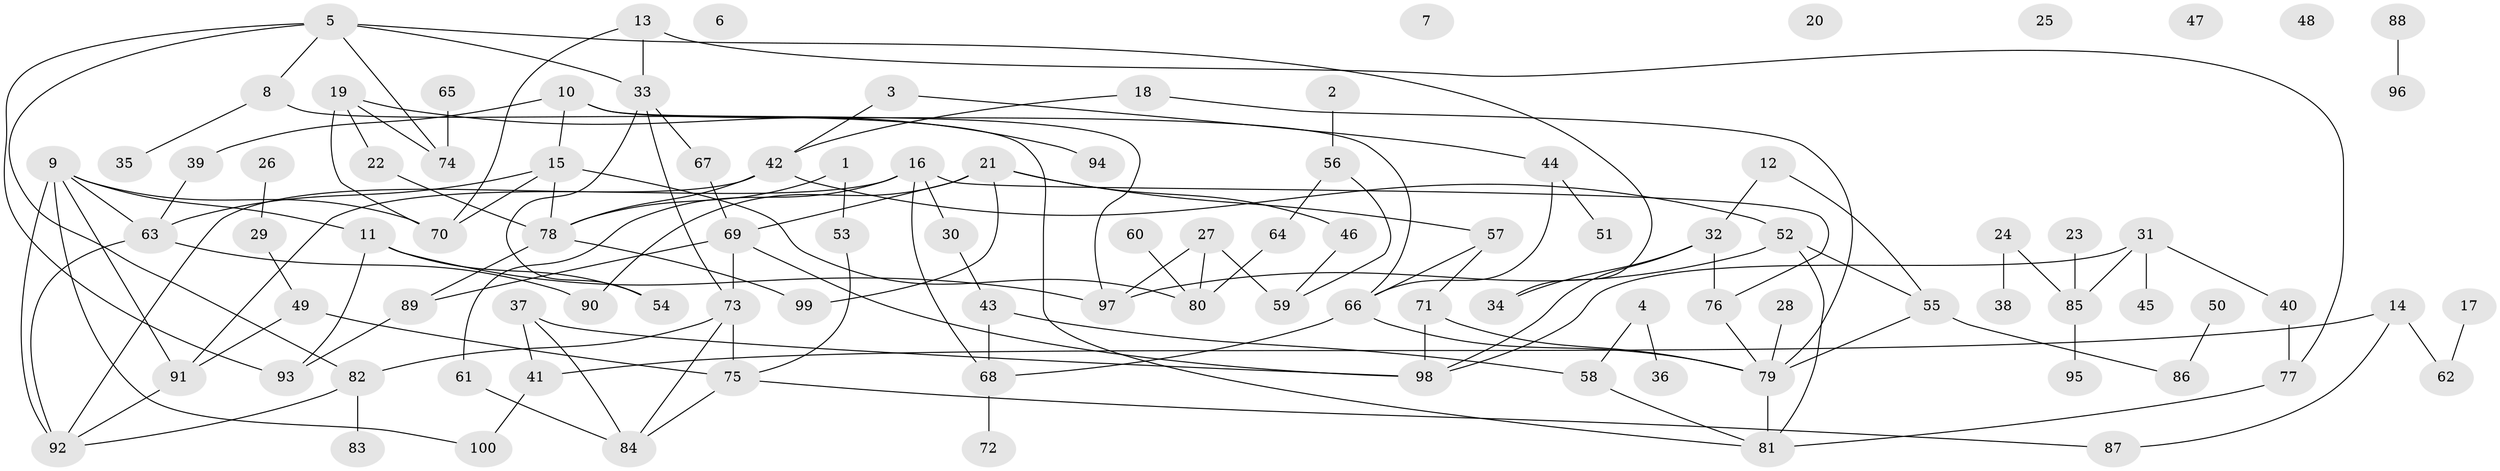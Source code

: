 // coarse degree distribution, {4: 0.20833333333333334, 3: 0.08333333333333333, 9: 0.08333333333333333, 1: 0.25, 5: 0.16666666666666666, 2: 0.08333333333333333, 10: 0.041666666666666664, 6: 0.08333333333333333}
// Generated by graph-tools (version 1.1) at 2025/35/03/04/25 23:35:43]
// undirected, 100 vertices, 137 edges
graph export_dot {
  node [color=gray90,style=filled];
  1;
  2;
  3;
  4;
  5;
  6;
  7;
  8;
  9;
  10;
  11;
  12;
  13;
  14;
  15;
  16;
  17;
  18;
  19;
  20;
  21;
  22;
  23;
  24;
  25;
  26;
  27;
  28;
  29;
  30;
  31;
  32;
  33;
  34;
  35;
  36;
  37;
  38;
  39;
  40;
  41;
  42;
  43;
  44;
  45;
  46;
  47;
  48;
  49;
  50;
  51;
  52;
  53;
  54;
  55;
  56;
  57;
  58;
  59;
  60;
  61;
  62;
  63;
  64;
  65;
  66;
  67;
  68;
  69;
  70;
  71;
  72;
  73;
  74;
  75;
  76;
  77;
  78;
  79;
  80;
  81;
  82;
  83;
  84;
  85;
  86;
  87;
  88;
  89;
  90;
  91;
  92;
  93;
  94;
  95;
  96;
  97;
  98;
  99;
  100;
  1 -- 53;
  1 -- 78;
  2 -- 56;
  3 -- 42;
  3 -- 44;
  4 -- 36;
  4 -- 58;
  5 -- 8;
  5 -- 33;
  5 -- 34;
  5 -- 74;
  5 -- 82;
  5 -- 93;
  8 -- 35;
  8 -- 81;
  9 -- 11;
  9 -- 63;
  9 -- 70;
  9 -- 91;
  9 -- 92;
  9 -- 100;
  10 -- 15;
  10 -- 39;
  10 -- 66;
  10 -- 97;
  11 -- 54;
  11 -- 93;
  11 -- 97;
  12 -- 32;
  12 -- 55;
  13 -- 33;
  13 -- 70;
  13 -- 77;
  14 -- 41;
  14 -- 62;
  14 -- 87;
  15 -- 63;
  15 -- 70;
  15 -- 78;
  15 -- 80;
  16 -- 30;
  16 -- 61;
  16 -- 68;
  16 -- 76;
  16 -- 91;
  17 -- 62;
  18 -- 42;
  18 -- 79;
  19 -- 22;
  19 -- 70;
  19 -- 74;
  19 -- 94;
  21 -- 46;
  21 -- 57;
  21 -- 69;
  21 -- 90;
  21 -- 99;
  22 -- 78;
  23 -- 85;
  24 -- 38;
  24 -- 85;
  26 -- 29;
  27 -- 59;
  27 -- 80;
  27 -- 97;
  28 -- 79;
  29 -- 49;
  30 -- 43;
  31 -- 40;
  31 -- 45;
  31 -- 85;
  31 -- 98;
  32 -- 34;
  32 -- 76;
  32 -- 98;
  33 -- 54;
  33 -- 67;
  33 -- 73;
  37 -- 41;
  37 -- 84;
  37 -- 98;
  39 -- 63;
  40 -- 77;
  41 -- 100;
  42 -- 52;
  42 -- 78;
  42 -- 92;
  43 -- 58;
  43 -- 68;
  44 -- 51;
  44 -- 66;
  46 -- 59;
  49 -- 75;
  49 -- 91;
  50 -- 86;
  52 -- 55;
  52 -- 81;
  52 -- 97;
  53 -- 75;
  55 -- 79;
  55 -- 86;
  56 -- 59;
  56 -- 64;
  57 -- 66;
  57 -- 71;
  58 -- 81;
  60 -- 80;
  61 -- 84;
  63 -- 90;
  63 -- 92;
  64 -- 80;
  65 -- 74;
  66 -- 68;
  66 -- 79;
  67 -- 69;
  68 -- 72;
  69 -- 73;
  69 -- 89;
  69 -- 98;
  71 -- 79;
  71 -- 98;
  73 -- 75;
  73 -- 82;
  73 -- 84;
  75 -- 84;
  75 -- 87;
  76 -- 79;
  77 -- 81;
  78 -- 89;
  78 -- 99;
  79 -- 81;
  82 -- 83;
  82 -- 92;
  85 -- 95;
  88 -- 96;
  89 -- 93;
  91 -- 92;
}

